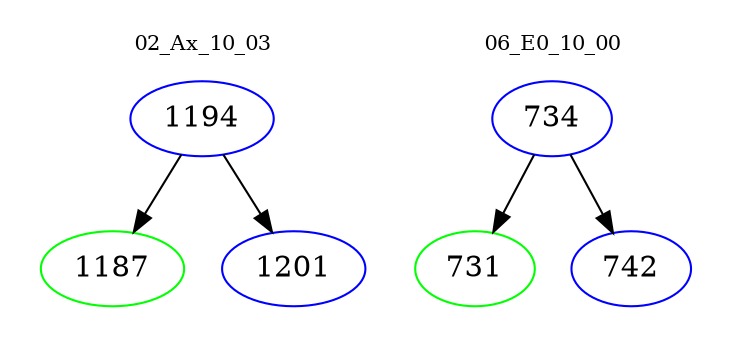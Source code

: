 digraph{
subgraph cluster_0 {
color = white
label = "02_Ax_10_03";
fontsize=10;
T0_1194 [label="1194", color="blue"]
T0_1194 -> T0_1187 [color="black"]
T0_1187 [label="1187", color="green"]
T0_1194 -> T0_1201 [color="black"]
T0_1201 [label="1201", color="blue"]
}
subgraph cluster_1 {
color = white
label = "06_E0_10_00";
fontsize=10;
T1_734 [label="734", color="blue"]
T1_734 -> T1_731 [color="black"]
T1_731 [label="731", color="green"]
T1_734 -> T1_742 [color="black"]
T1_742 [label="742", color="blue"]
}
}
